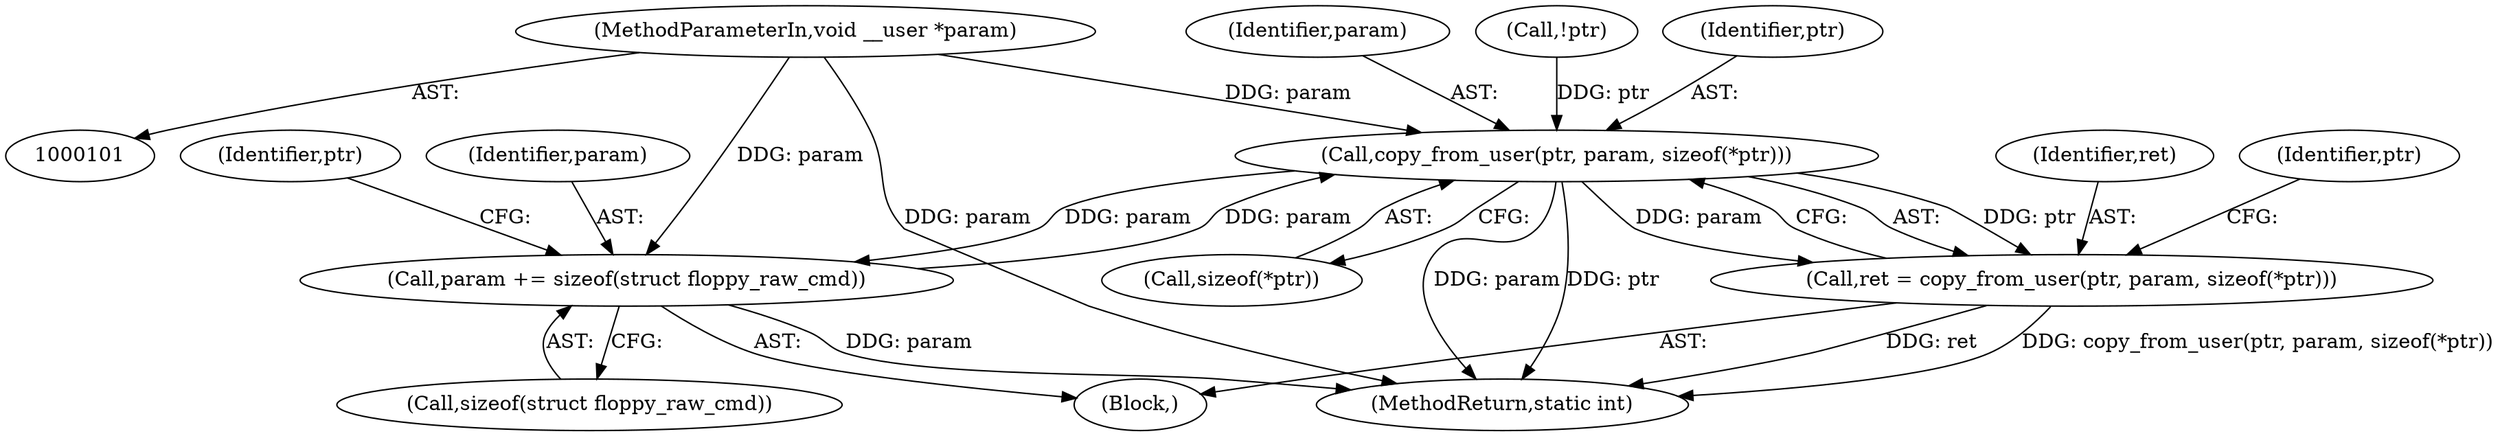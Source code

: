 digraph "0_linux_ef87dbe7614341c2e7bfe8d32fcb7028cc97442c@pointer" {
"1000103" [label="(MethodParameterIn,void __user *param)"];
"1000132" [label="(Call,copy_from_user(ptr, param, sizeof(*ptr)))"];
"1000130" [label="(Call,ret = copy_from_user(ptr, param, sizeof(*ptr)))"];
"1000158" [label="(Call,param += sizeof(struct floppy_raw_cmd))"];
"1000158" [label="(Call,param += sizeof(struct floppy_raw_cmd))"];
"1000134" [label="(Identifier,param)"];
"1000165" [label="(Identifier,ptr)"];
"1000287" [label="(MethodReturn,static int)"];
"1000140" [label="(Identifier,ptr)"];
"1000159" [label="(Identifier,param)"];
"1000135" [label="(Call,sizeof(*ptr))"];
"1000121" [label="(Call,!ptr)"];
"1000132" [label="(Call,copy_from_user(ptr, param, sizeof(*ptr)))"];
"1000105" [label="(Block,)"];
"1000131" [label="(Identifier,ret)"];
"1000133" [label="(Identifier,ptr)"];
"1000160" [label="(Call,sizeof(struct floppy_raw_cmd))"];
"1000130" [label="(Call,ret = copy_from_user(ptr, param, sizeof(*ptr)))"];
"1000103" [label="(MethodParameterIn,void __user *param)"];
"1000103" -> "1000101"  [label="AST: "];
"1000103" -> "1000287"  [label="DDG: param"];
"1000103" -> "1000132"  [label="DDG: param"];
"1000103" -> "1000158"  [label="DDG: param"];
"1000132" -> "1000130"  [label="AST: "];
"1000132" -> "1000135"  [label="CFG: "];
"1000133" -> "1000132"  [label="AST: "];
"1000134" -> "1000132"  [label="AST: "];
"1000135" -> "1000132"  [label="AST: "];
"1000130" -> "1000132"  [label="CFG: "];
"1000132" -> "1000287"  [label="DDG: param"];
"1000132" -> "1000287"  [label="DDG: ptr"];
"1000132" -> "1000130"  [label="DDG: ptr"];
"1000132" -> "1000130"  [label="DDG: param"];
"1000121" -> "1000132"  [label="DDG: ptr"];
"1000158" -> "1000132"  [label="DDG: param"];
"1000132" -> "1000158"  [label="DDG: param"];
"1000130" -> "1000105"  [label="AST: "];
"1000131" -> "1000130"  [label="AST: "];
"1000140" -> "1000130"  [label="CFG: "];
"1000130" -> "1000287"  [label="DDG: copy_from_user(ptr, param, sizeof(*ptr))"];
"1000130" -> "1000287"  [label="DDG: ret"];
"1000158" -> "1000105"  [label="AST: "];
"1000158" -> "1000160"  [label="CFG: "];
"1000159" -> "1000158"  [label="AST: "];
"1000160" -> "1000158"  [label="AST: "];
"1000165" -> "1000158"  [label="CFG: "];
"1000158" -> "1000287"  [label="DDG: param"];
}
